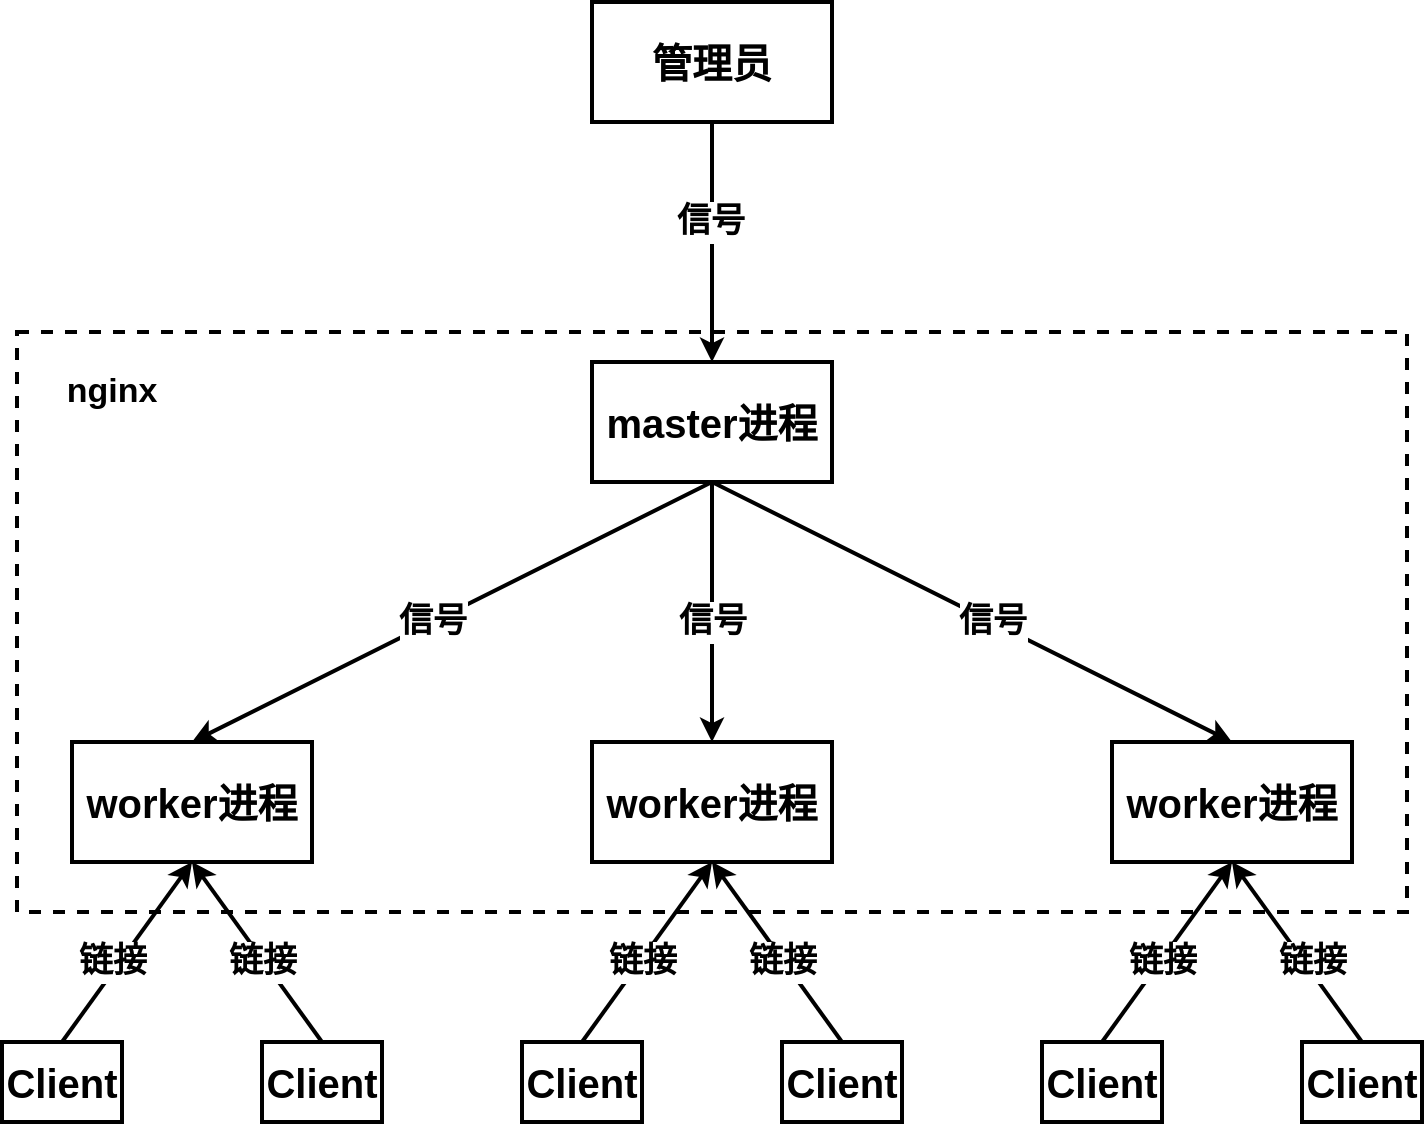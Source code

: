 <mxfile version="20.3.0" type="device"><diagram id="8FT6vrb40BVHHt_Ct0xH" name="第 1 页"><mxGraphModel dx="903" dy="564" grid="1" gridSize="10" guides="1" tooltips="1" connect="1" arrows="1" fold="1" page="1" pageScale="1" pageWidth="827" pageHeight="1169" math="0" shadow="0"><root><mxCell id="0"/><mxCell id="1" parent="0"/><mxCell id="8dZF1BpZt9o6CnbG9VYe-33" value="" style="rounded=0;whiteSpace=wrap;html=1;strokeWidth=2;fontSize=17;dashed=1;" vertex="1" parent="1"><mxGeometry x="52.5" y="375" width="695" height="290" as="geometry"/></mxCell><mxCell id="8dZF1BpZt9o6CnbG9VYe-3" style="edgeStyle=orthogonalEdgeStyle;rounded=0;orthogonalLoop=1;jettySize=auto;html=1;fontSize=20;strokeWidth=2;" edge="1" parent="1" source="8dZF1BpZt9o6CnbG9VYe-1" target="8dZF1BpZt9o6CnbG9VYe-2"><mxGeometry relative="1" as="geometry"/></mxCell><mxCell id="8dZF1BpZt9o6CnbG9VYe-4" value="信号" style="edgeLabel;html=1;align=center;verticalAlign=middle;resizable=0;points=[];fontSize=17;fontStyle=1" vertex="1" connectable="0" parent="8dZF1BpZt9o6CnbG9VYe-3"><mxGeometry x="-0.175" y="-1" relative="1" as="geometry"><mxPoint as="offset"/></mxGeometry></mxCell><mxCell id="8dZF1BpZt9o6CnbG9VYe-1" value="管理员" style="rounded=0;whiteSpace=wrap;html=1;strokeWidth=2;fontSize=20;fontStyle=1" vertex="1" parent="1"><mxGeometry x="340" y="210" width="120" height="60" as="geometry"/></mxCell><mxCell id="8dZF1BpZt9o6CnbG9VYe-10" style="edgeStyle=orthogonalEdgeStyle;rounded=0;orthogonalLoop=1;jettySize=auto;html=1;strokeWidth=2;fontSize=17;" edge="1" parent="1" source="8dZF1BpZt9o6CnbG9VYe-2" target="8dZF1BpZt9o6CnbG9VYe-6"><mxGeometry relative="1" as="geometry"/></mxCell><mxCell id="8dZF1BpZt9o6CnbG9VYe-2" value="master进程" style="rounded=0;whiteSpace=wrap;html=1;strokeWidth=2;fontSize=20;fontStyle=1" vertex="1" parent="1"><mxGeometry x="340" y="390" width="120" height="60" as="geometry"/></mxCell><mxCell id="8dZF1BpZt9o6CnbG9VYe-5" value="worker进程" style="rounded=0;whiteSpace=wrap;html=1;strokeWidth=2;fontSize=20;fontStyle=1" vertex="1" parent="1"><mxGeometry x="80" y="580" width="120" height="60" as="geometry"/></mxCell><mxCell id="8dZF1BpZt9o6CnbG9VYe-6" value="worker进程" style="rounded=0;whiteSpace=wrap;html=1;strokeWidth=2;fontSize=20;fontStyle=1" vertex="1" parent="1"><mxGeometry x="340" y="580" width="120" height="60" as="geometry"/></mxCell><mxCell id="8dZF1BpZt9o6CnbG9VYe-7" value="worker进程" style="rounded=0;whiteSpace=wrap;html=1;strokeWidth=2;fontSize=20;fontStyle=1" vertex="1" parent="1"><mxGeometry x="600" y="580" width="120" height="60" as="geometry"/></mxCell><mxCell id="8dZF1BpZt9o6CnbG9VYe-9" value="" style="endArrow=classic;html=1;rounded=0;strokeWidth=2;fontSize=17;exitX=0.5;exitY=1;exitDx=0;exitDy=0;entryX=0.5;entryY=0;entryDx=0;entryDy=0;" edge="1" parent="1" source="8dZF1BpZt9o6CnbG9VYe-2" target="8dZF1BpZt9o6CnbG9VYe-5"><mxGeometry width="50" height="50" relative="1" as="geometry"><mxPoint x="360" y="510" as="sourcePoint"/><mxPoint x="410" y="460" as="targetPoint"/></mxGeometry></mxCell><mxCell id="8dZF1BpZt9o6CnbG9VYe-11" value="" style="endArrow=classic;html=1;rounded=0;strokeWidth=2;fontSize=17;entryX=0.5;entryY=0;entryDx=0;entryDy=0;" edge="1" parent="1" target="8dZF1BpZt9o6CnbG9VYe-7"><mxGeometry width="50" height="50" relative="1" as="geometry"><mxPoint x="400" y="450" as="sourcePoint"/><mxPoint x="410" y="460" as="targetPoint"/></mxGeometry></mxCell><mxCell id="8dZF1BpZt9o6CnbG9VYe-12" value="信号" style="edgeLabel;html=1;align=center;verticalAlign=middle;resizable=0;points=[];fontSize=17;fontStyle=1" vertex="1" connectable="0" parent="1"><mxGeometry x="260.0" y="519.995" as="geometry"/></mxCell><mxCell id="8dZF1BpZt9o6CnbG9VYe-13" value="信号" style="edgeLabel;html=1;align=center;verticalAlign=middle;resizable=0;points=[];fontSize=17;fontStyle=1" vertex="1" connectable="0" parent="1"><mxGeometry x="400.0" y="519.995" as="geometry"/></mxCell><mxCell id="8dZF1BpZt9o6CnbG9VYe-14" value="信号" style="edgeLabel;html=1;align=center;verticalAlign=middle;resizable=0;points=[];fontSize=17;fontStyle=1" vertex="1" connectable="0" parent="1"><mxGeometry x="540.0" y="519.995" as="geometry"/></mxCell><mxCell id="8dZF1BpZt9o6CnbG9VYe-15" value="Client" style="rounded=0;whiteSpace=wrap;html=1;strokeWidth=2;fontSize=20;fontStyle=1" vertex="1" parent="1"><mxGeometry x="45" y="730" width="60" height="40" as="geometry"/></mxCell><mxCell id="8dZF1BpZt9o6CnbG9VYe-16" value="Client" style="rounded=0;whiteSpace=wrap;html=1;strokeWidth=2;fontSize=20;fontStyle=1" vertex="1" parent="1"><mxGeometry x="175" y="730" width="60" height="40" as="geometry"/></mxCell><mxCell id="8dZF1BpZt9o6CnbG9VYe-17" value="Client" style="rounded=0;whiteSpace=wrap;html=1;strokeWidth=2;fontSize=20;fontStyle=1" vertex="1" parent="1"><mxGeometry x="305" y="730" width="60" height="40" as="geometry"/></mxCell><mxCell id="8dZF1BpZt9o6CnbG9VYe-18" value="Client" style="rounded=0;whiteSpace=wrap;html=1;strokeWidth=2;fontSize=20;fontStyle=1" vertex="1" parent="1"><mxGeometry x="435" y="730" width="60" height="40" as="geometry"/></mxCell><mxCell id="8dZF1BpZt9o6CnbG9VYe-19" value="Client" style="rounded=0;whiteSpace=wrap;html=1;strokeWidth=2;fontSize=20;fontStyle=1" vertex="1" parent="1"><mxGeometry x="565" y="730" width="60" height="40" as="geometry"/></mxCell><mxCell id="8dZF1BpZt9o6CnbG9VYe-20" value="Client" style="rounded=0;whiteSpace=wrap;html=1;strokeWidth=2;fontSize=20;fontStyle=1" vertex="1" parent="1"><mxGeometry x="695" y="730" width="60" height="40" as="geometry"/></mxCell><mxCell id="8dZF1BpZt9o6CnbG9VYe-21" value="" style="endArrow=classic;html=1;rounded=0;strokeWidth=2;fontSize=17;exitX=0.5;exitY=0;exitDx=0;exitDy=0;entryX=0.5;entryY=1;entryDx=0;entryDy=0;" edge="1" parent="1" source="8dZF1BpZt9o6CnbG9VYe-15" target="8dZF1BpZt9o6CnbG9VYe-5"><mxGeometry width="50" height="50" relative="1" as="geometry"><mxPoint x="240" y="620" as="sourcePoint"/><mxPoint x="290" y="570" as="targetPoint"/></mxGeometry></mxCell><mxCell id="8dZF1BpZt9o6CnbG9VYe-22" value="" style="endArrow=classic;html=1;rounded=0;strokeWidth=2;fontSize=17;exitX=0.5;exitY=0;exitDx=0;exitDy=0;entryX=0.5;entryY=1;entryDx=0;entryDy=0;" edge="1" parent="1" source="8dZF1BpZt9o6CnbG9VYe-16" target="8dZF1BpZt9o6CnbG9VYe-5"><mxGeometry width="50" height="50" relative="1" as="geometry"><mxPoint x="85.0" y="740" as="sourcePoint"/><mxPoint x="150" y="650" as="targetPoint"/></mxGeometry></mxCell><mxCell id="8dZF1BpZt9o6CnbG9VYe-23" value="" style="endArrow=classic;html=1;rounded=0;strokeWidth=2;fontSize=17;exitX=0.5;exitY=0;exitDx=0;exitDy=0;entryX=0.5;entryY=1;entryDx=0;entryDy=0;" edge="1" parent="1" source="8dZF1BpZt9o6CnbG9VYe-17" target="8dZF1BpZt9o6CnbG9VYe-6"><mxGeometry width="50" height="50" relative="1" as="geometry"><mxPoint x="215" y="740" as="sourcePoint"/><mxPoint x="150" y="650" as="targetPoint"/></mxGeometry></mxCell><mxCell id="8dZF1BpZt9o6CnbG9VYe-24" value="" style="endArrow=classic;html=1;rounded=0;strokeWidth=2;fontSize=17;exitX=0.5;exitY=0;exitDx=0;exitDy=0;entryX=0.5;entryY=1;entryDx=0;entryDy=0;" edge="1" parent="1" source="8dZF1BpZt9o6CnbG9VYe-18" target="8dZF1BpZt9o6CnbG9VYe-6"><mxGeometry width="50" height="50" relative="1" as="geometry"><mxPoint x="345" y="740" as="sourcePoint"/><mxPoint x="410" y="650" as="targetPoint"/></mxGeometry></mxCell><mxCell id="8dZF1BpZt9o6CnbG9VYe-25" value="" style="endArrow=classic;html=1;rounded=0;strokeWidth=2;fontSize=17;exitX=0.5;exitY=0;exitDx=0;exitDy=0;entryX=0.5;entryY=1;entryDx=0;entryDy=0;" edge="1" parent="1" source="8dZF1BpZt9o6CnbG9VYe-19" target="8dZF1BpZt9o6CnbG9VYe-7"><mxGeometry width="50" height="50" relative="1" as="geometry"><mxPoint x="475" y="740" as="sourcePoint"/><mxPoint x="410" y="650" as="targetPoint"/></mxGeometry></mxCell><mxCell id="8dZF1BpZt9o6CnbG9VYe-26" value="" style="endArrow=classic;html=1;rounded=0;strokeWidth=2;fontSize=17;exitX=0.5;exitY=0;exitDx=0;exitDy=0;entryX=0.5;entryY=1;entryDx=0;entryDy=0;" edge="1" parent="1" source="8dZF1BpZt9o6CnbG9VYe-20" target="8dZF1BpZt9o6CnbG9VYe-7"><mxGeometry width="50" height="50" relative="1" as="geometry"><mxPoint x="605" y="740" as="sourcePoint"/><mxPoint x="670" y="650" as="targetPoint"/></mxGeometry></mxCell><mxCell id="8dZF1BpZt9o6CnbG9VYe-27" value="链接" style="edgeLabel;html=1;align=center;verticalAlign=middle;resizable=0;points=[];fontSize=17;fontStyle=1" vertex="1" connectable="0" parent="1"><mxGeometry x="100.0" y="689.995" as="geometry"/></mxCell><mxCell id="8dZF1BpZt9o6CnbG9VYe-28" value="链接" style="edgeLabel;html=1;align=center;verticalAlign=middle;resizable=0;points=[];fontSize=17;fontStyle=1" vertex="1" connectable="0" parent="1"><mxGeometry x="175.0" y="689.995" as="geometry"/></mxCell><mxCell id="8dZF1BpZt9o6CnbG9VYe-29" value="链接" style="edgeLabel;html=1;align=center;verticalAlign=middle;resizable=0;points=[];fontSize=17;fontStyle=1" vertex="1" connectable="0" parent="1"><mxGeometry x="365.0" y="689.995" as="geometry"/></mxCell><mxCell id="8dZF1BpZt9o6CnbG9VYe-30" value="链接" style="edgeLabel;html=1;align=center;verticalAlign=middle;resizable=0;points=[];fontSize=17;fontStyle=1" vertex="1" connectable="0" parent="1"><mxGeometry x="435.0" y="689.995" as="geometry"/></mxCell><mxCell id="8dZF1BpZt9o6CnbG9VYe-31" value="链接" style="edgeLabel;html=1;align=center;verticalAlign=middle;resizable=0;points=[];fontSize=17;fontStyle=1" vertex="1" connectable="0" parent="1"><mxGeometry x="625.0" y="689.995" as="geometry"/></mxCell><mxCell id="8dZF1BpZt9o6CnbG9VYe-32" value="链接" style="edgeLabel;html=1;align=center;verticalAlign=middle;resizable=0;points=[];fontSize=17;fontStyle=1" vertex="1" connectable="0" parent="1"><mxGeometry x="700.0" y="689.995" as="geometry"/></mxCell><mxCell id="8dZF1BpZt9o6CnbG9VYe-34" value="nginx" style="text;html=1;strokeColor=none;fillColor=none;align=center;verticalAlign=middle;whiteSpace=wrap;rounded=0;dashed=1;strokeWidth=2;fontSize=17;fontStyle=1" vertex="1" parent="1"><mxGeometry x="70" y="390" width="60" height="30" as="geometry"/></mxCell></root></mxGraphModel></diagram></mxfile>